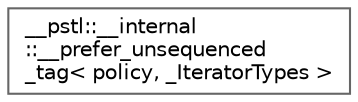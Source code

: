 digraph "Graphical Class Hierarchy"
{
 // LATEX_PDF_SIZE
  bgcolor="transparent";
  edge [fontname=Helvetica,fontsize=10,labelfontname=Helvetica,labelfontsize=10];
  node [fontname=Helvetica,fontsize=10,shape=box,height=0.2,width=0.4];
  rankdir="LR";
  Node0 [id="Node000000",label="__pstl::__internal\l::__prefer_unsequenced\l_tag\< policy, _IteratorTypes \>",height=0.2,width=0.4,color="grey40", fillcolor="white", style="filled",URL="$struct____pstl_1_1____internal_1_1____prefer__unsequenced__tag.html",tooltip=" "];
}
